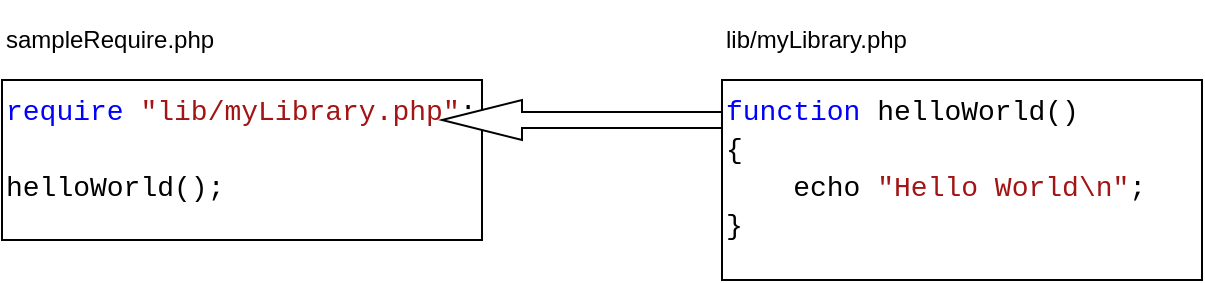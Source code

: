 <mxfile version="24.2.5" type="device" pages="4">
  <diagram name="Require" id="0D8QAdTb2SCwNCHoiwue">
    <mxGraphModel dx="1434" dy="836" grid="1" gridSize="10" guides="1" tooltips="1" connect="1" arrows="1" fold="1" page="1" pageScale="1" pageWidth="827" pageHeight="1169" math="0" shadow="0">
      <root>
        <mxCell id="0" />
        <mxCell id="1" parent="0" />
        <mxCell id="gEsSYRUnvXa0ltDkOcUT-1" value="&lt;div style=&quot;background-color: rgb(255, 255, 255); font-family: Consolas, &amp;quot;Courier New&amp;quot;, monospace; font-size: 14px; line-height: 19px; white-space: pre;&quot;&gt;&lt;div&gt;&lt;span style=&quot;color: #0000ff;&quot;&gt;require&lt;/span&gt; &lt;span style=&quot;color: #a31515;&quot;&gt;&quot;lib/myLibrary.php&quot;&lt;/span&gt;;&lt;/div&gt;&lt;br&gt;&lt;div&gt;helloWorld();&lt;/div&gt;&lt;/div&gt;" style="rounded=0;whiteSpace=wrap;html=1;align=left;verticalAlign=top;" parent="1" vertex="1">
          <mxGeometry x="40" y="80" width="240" height="80" as="geometry" />
        </mxCell>
        <mxCell id="gEsSYRUnvXa0ltDkOcUT-2" value="sampleRequire.php" style="text;html=1;align=left;verticalAlign=middle;whiteSpace=wrap;rounded=0;" parent="1" vertex="1">
          <mxGeometry x="40" y="40" width="240" height="40" as="geometry" />
        </mxCell>
        <mxCell id="gEsSYRUnvXa0ltDkOcUT-6" value="&lt;div style=&quot;background-color: rgb(255, 255, 255); font-family: Consolas, &amp;quot;Courier New&amp;quot;, monospace; font-size: 14px; line-height: 19px; white-space: pre;&quot;&gt;&lt;div style=&quot;line-height: 19px;&quot;&gt;&lt;div&gt;&lt;span style=&quot;color: #0000ff;&quot;&gt;function&lt;/span&gt; helloWorld()&lt;/div&gt;&lt;div&gt;{&lt;/div&gt;&lt;div&gt;&amp;nbsp; &amp;nbsp; echo &lt;span style=&quot;color: #a31515;&quot;&gt;&quot;Hello World\n&quot;&lt;/span&gt;;&lt;/div&gt;&lt;div&gt;}&lt;/div&gt;&lt;/div&gt;&lt;/div&gt;" style="rounded=0;whiteSpace=wrap;html=1;align=left;verticalAlign=top;" parent="1" vertex="1">
          <mxGeometry x="400" y="80" width="240" height="100" as="geometry" />
        </mxCell>
        <mxCell id="gEsSYRUnvXa0ltDkOcUT-7" value="lib/myLibrary.php" style="text;html=1;align=left;verticalAlign=middle;whiteSpace=wrap;rounded=0;" parent="1" vertex="1">
          <mxGeometry x="400" y="40" width="240" height="40" as="geometry" />
        </mxCell>
        <mxCell id="gEsSYRUnvXa0ltDkOcUT-8" value="" style="html=1;shadow=0;dashed=0;align=center;verticalAlign=middle;shape=mxgraph.arrows2.arrow;dy=0.6;dx=40;flipH=1;notch=0;" parent="1" vertex="1">
          <mxGeometry x="260" y="90" width="140" height="20" as="geometry" />
        </mxCell>
      </root>
    </mxGraphModel>
  </diagram>
  <diagram id="hqK4PqSD0ap7aITmlsyi" name="Dependency">
    <mxGraphModel dx="1434" dy="836" grid="1" gridSize="10" guides="1" tooltips="1" connect="1" arrows="1" fold="1" page="1" pageScale="1" pageWidth="827" pageHeight="1169" math="0" shadow="0">
      <root>
        <mxCell id="0" />
        <mxCell id="1" parent="0" />
        <mxCell id="BqSB2_Lh9qhuoGU7GKAm-1" value="Package A" style="rounded=0;whiteSpace=wrap;html=1;" parent="1" vertex="1">
          <mxGeometry x="40" y="120" width="120" height="40" as="geometry" />
        </mxCell>
        <mxCell id="BqSB2_Lh9qhuoGU7GKAm-2" value="Package B" style="rounded=0;whiteSpace=wrap;html=1;" parent="1" vertex="1">
          <mxGeometry x="280" y="40" width="120" height="40" as="geometry" />
        </mxCell>
        <mxCell id="BqSB2_Lh9qhuoGU7GKAm-16" value="require" style="edgeStyle=orthogonalEdgeStyle;rounded=0;orthogonalLoop=1;jettySize=auto;html=1;entryX=0.5;entryY=0;entryDx=0;entryDy=0;" parent="1" source="BqSB2_Lh9qhuoGU7GKAm-3" target="BqSB2_Lh9qhuoGU7GKAm-4" edge="1">
          <mxGeometry relative="1" as="geometry" />
        </mxCell>
        <mxCell id="BqSB2_Lh9qhuoGU7GKAm-3" value="Package X" style="rounded=0;whiteSpace=wrap;html=1;" parent="1" vertex="1">
          <mxGeometry x="520" y="40" width="120" height="40" as="geometry" />
        </mxCell>
        <mxCell id="BqSB2_Lh9qhuoGU7GKAm-4" value="Package Y" style="rounded=0;whiteSpace=wrap;html=1;" parent="1" vertex="1">
          <mxGeometry x="520" y="120" width="120" height="40" as="geometry" />
        </mxCell>
        <mxCell id="BqSB2_Lh9qhuoGU7GKAm-5" value="Package Z" style="rounded=0;whiteSpace=wrap;html=1;" parent="1" vertex="1">
          <mxGeometry x="520" y="200" width="120" height="40" as="geometry" />
        </mxCell>
        <mxCell id="BqSB2_Lh9qhuoGU7GKAm-14" value="require" style="edgeStyle=orthogonalEdgeStyle;rounded=0;orthogonalLoop=1;jettySize=auto;html=1;entryX=0.5;entryY=0;entryDx=0;entryDy=0;" parent="1" source="BqSB2_Lh9qhuoGU7GKAm-6" target="BqSB2_Lh9qhuoGU7GKAm-7" edge="1">
          <mxGeometry relative="1" as="geometry" />
        </mxCell>
        <mxCell id="BqSB2_Lh9qhuoGU7GKAm-6" value="Package C" style="rounded=0;whiteSpace=wrap;html=1;" parent="1" vertex="1">
          <mxGeometry x="280" y="120" width="120" height="40" as="geometry" />
        </mxCell>
        <mxCell id="BqSB2_Lh9qhuoGU7GKAm-7" value="Package D" style="rounded=0;whiteSpace=wrap;html=1;" parent="1" vertex="1">
          <mxGeometry x="280" y="200" width="120" height="40" as="geometry" />
        </mxCell>
        <mxCell id="BqSB2_Lh9qhuoGU7GKAm-8" value="require" style="endArrow=open;html=1;rounded=0;exitX=1;exitY=0.5;exitDx=0;exitDy=0;entryX=0;entryY=0.5;entryDx=0;entryDy=0;endFill=0;" parent="1" source="BqSB2_Lh9qhuoGU7GKAm-1" target="BqSB2_Lh9qhuoGU7GKAm-2" edge="1">
          <mxGeometry width="50" height="50" relative="1" as="geometry">
            <mxPoint x="390" y="350" as="sourcePoint" />
            <mxPoint x="440" y="300" as="targetPoint" />
          </mxGeometry>
        </mxCell>
        <mxCell id="BqSB2_Lh9qhuoGU7GKAm-9" value="require" style="endArrow=open;html=1;rounded=0;exitX=1;exitY=0.5;exitDx=0;exitDy=0;entryX=0;entryY=0.5;entryDx=0;entryDy=0;endFill=0;" parent="1" source="BqSB2_Lh9qhuoGU7GKAm-1" target="BqSB2_Lh9qhuoGU7GKAm-6" edge="1">
          <mxGeometry width="50" height="50" relative="1" as="geometry">
            <mxPoint x="170" y="150" as="sourcePoint" />
            <mxPoint x="290" y="70" as="targetPoint" />
          </mxGeometry>
        </mxCell>
        <mxCell id="BqSB2_Lh9qhuoGU7GKAm-10" value="require" style="endArrow=open;html=1;rounded=0;exitX=1;exitY=0.25;exitDx=0;exitDy=0;entryX=0;entryY=0.25;entryDx=0;entryDy=0;endFill=0;" parent="1" source="BqSB2_Lh9qhuoGU7GKAm-2" target="BqSB2_Lh9qhuoGU7GKAm-3" edge="1">
          <mxGeometry width="50" height="50" relative="1" as="geometry">
            <mxPoint x="170" y="150" as="sourcePoint" />
            <mxPoint x="290" y="70" as="targetPoint" />
          </mxGeometry>
        </mxCell>
        <mxCell id="BqSB2_Lh9qhuoGU7GKAm-11" value="require" style="endArrow=open;html=1;rounded=0;exitX=1;exitY=0.75;exitDx=0;exitDy=0;entryX=0;entryY=0.5;entryDx=0;entryDy=0;endFill=0;" parent="1" source="BqSB2_Lh9qhuoGU7GKAm-2" target="BqSB2_Lh9qhuoGU7GKAm-5" edge="1">
          <mxGeometry width="50" height="50" relative="1" as="geometry">
            <mxPoint x="410" y="70" as="sourcePoint" />
            <mxPoint x="530" y="70" as="targetPoint" />
          </mxGeometry>
        </mxCell>
        <mxCell id="BqSB2_Lh9qhuoGU7GKAm-12" value="require" style="endArrow=open;html=1;rounded=0;exitX=1;exitY=0.25;exitDx=0;exitDy=0;entryX=0;entryY=0.75;entryDx=0;entryDy=0;endFill=0;" parent="1" source="BqSB2_Lh9qhuoGU7GKAm-6" target="BqSB2_Lh9qhuoGU7GKAm-3" edge="1">
          <mxGeometry width="50" height="50" relative="1" as="geometry">
            <mxPoint x="410" y="70" as="sourcePoint" />
            <mxPoint x="530" y="230" as="targetPoint" />
          </mxGeometry>
        </mxCell>
        <mxCell id="BqSB2_Lh9qhuoGU7GKAm-13" value="require" style="endArrow=open;html=1;rounded=0;endFill=0;exitX=1;exitY=0.75;exitDx=0;exitDy=0;" parent="1" source="BqSB2_Lh9qhuoGU7GKAm-6" edge="1">
          <mxGeometry width="50" height="50" relative="1" as="geometry">
            <mxPoint x="400" y="140" as="sourcePoint" />
            <mxPoint x="520" y="220" as="targetPoint" />
          </mxGeometry>
        </mxCell>
        <mxCell id="BqSB2_Lh9qhuoGU7GKAm-15" value="require" style="endArrow=open;html=1;rounded=0;endFill=0;exitX=1;exitY=0.25;exitDx=0;exitDy=0;entryX=0;entryY=0.25;entryDx=0;entryDy=0;" parent="1" source="BqSB2_Lh9qhuoGU7GKAm-7" target="BqSB2_Lh9qhuoGU7GKAm-4" edge="1">
          <mxGeometry width="50" height="50" relative="1" as="geometry">
            <mxPoint x="410" y="150" as="sourcePoint" />
            <mxPoint x="530" y="230" as="targetPoint" />
          </mxGeometry>
        </mxCell>
        <mxCell id="BqSB2_Lh9qhuoGU7GKAm-17" value="require" style="endArrow=open;html=1;rounded=0;endFill=0;entryX=1;entryY=0.75;entryDx=0;entryDy=0;exitX=0;exitY=0.75;exitDx=0;exitDy=0;" parent="1" source="BqSB2_Lh9qhuoGU7GKAm-5" target="BqSB2_Lh9qhuoGU7GKAm-7" edge="1">
          <mxGeometry width="50" height="50" relative="1" as="geometry">
            <mxPoint x="410" y="150" as="sourcePoint" />
            <mxPoint x="530" y="230" as="targetPoint" />
          </mxGeometry>
        </mxCell>
      </root>
    </mxGraphModel>
  </diagram>
  <diagram id="5qymzyjcnZfShBD7J8yE" name="package-php">
    <mxGraphModel dx="1434" dy="836" grid="1" gridSize="10" guides="1" tooltips="1" connect="1" arrows="1" fold="1" page="1" pageScale="1" pageWidth="827" pageHeight="1169" math="0" shadow="0">
      <root>
        <mxCell id="0" />
        <mxCell id="1" parent="0" />
        <mxCell id="OEzy2P9OoRSOZgoKTsx5-1" value="package-php" style="rounded=0;whiteSpace=wrap;html=1;dashed=1;verticalAlign=top;fillColor=#ffe6cc;strokeColor=#d79b00;" parent="1" vertex="1">
          <mxGeometry x="40" y="40" width="300" height="260" as="geometry" />
        </mxCell>
        <mxCell id="OEzy2P9OoRSOZgoKTsx5-10" value="src/samplePackagePhpDev.php" style="rounded=0;whiteSpace=wrap;html=1;align=left;" parent="1" vertex="1">
          <mxGeometry x="60" y="80" width="220" height="20" as="geometry" />
        </mxCell>
        <mxCell id="OEzy2P9OoRSOZgoKTsx5-11" value="src/composer.json" style="rounded=0;whiteSpace=wrap;html=1;align=left;" parent="1" vertex="1">
          <mxGeometry x="60" y="110" width="220" height="20" as="geometry" />
        </mxCell>
        <mxCell id="OEzy2P9OoRSOZgoKTsx5-13" value="src/vendor" style="rounded=0;whiteSpace=wrap;html=1;align=left;verticalAlign=top;" parent="1" vertex="1">
          <mxGeometry x="60" y="140" width="260" height="140" as="geometry" />
        </mxCell>
        <mxCell id="OEzy2P9OoRSOZgoKTsx5-14" value="autoload.php" style="rounded=0;whiteSpace=wrap;html=1;align=left;" parent="1" vertex="1">
          <mxGeometry x="85" y="170" width="215" height="20" as="geometry" />
        </mxCell>
        <mxCell id="OEzy2P9OoRSOZgoKTsx5-15" value="composer" style="rounded=0;whiteSpace=wrap;html=1;align=left;" parent="1" vertex="1">
          <mxGeometry x="85" y="200" width="215" height="20" as="geometry" />
        </mxCell>
        <mxCell id="OEzy2P9OoRSOZgoKTsx5-16" value="umbalaconmeogia/package-php-dev" style="rounded=0;whiteSpace=wrap;html=1;align=left;" parent="1" vertex="1">
          <mxGeometry x="85" y="230" width="215" height="20" as="geometry" />
        </mxCell>
        <mxCell id="OEzy2P9OoRSOZgoKTsx5-17" value="package-php-dev" style="rounded=0;whiteSpace=wrap;html=1;dashed=1;verticalAlign=top;fillColor=#dae8fc;strokeColor=#6c8ebf;" parent="1" vertex="1">
          <mxGeometry x="440" y="140" width="300" height="160" as="geometry" />
        </mxCell>
        <mxCell id="OEzy2P9OoRSOZgoKTsx5-19" value="src" style="rounded=0;whiteSpace=wrap;html=1;align=left;verticalAlign=top;" parent="1" vertex="1">
          <mxGeometry x="460" y="210" width="260" height="60" as="geometry" />
        </mxCell>
        <mxCell id="OEzy2P9OoRSOZgoKTsx5-20" value="MyLibrary2.php" style="rounded=0;whiteSpace=wrap;html=1;align=left;" parent="1" vertex="1">
          <mxGeometry x="482.5" y="240" width="215" height="20" as="geometry" />
        </mxCell>
        <mxCell id="OEzy2P9OoRSOZgoKTsx5-21" value="composer.json" style="rounded=0;whiteSpace=wrap;html=1;align=left;" parent="1" vertex="1">
          <mxGeometry x="460" y="180" width="220" height="20" as="geometry" />
        </mxCell>
        <mxCell id="xNGxQ5cauvIgy3Pv9q0E-1" value="" style="html=1;shadow=0;dashed=0;align=center;verticalAlign=middle;shape=mxgraph.arrows2.arrow;dy=0.6;dx=40;flipH=1;notch=0;" parent="1" vertex="1">
          <mxGeometry x="300" y="230" width="140" height="20" as="geometry" />
        </mxCell>
      </root>
    </mxGraphModel>
  </diagram>
  <diagram name="DevCycle" id="gNuvXXiWN5DsNawFxvxj">
    <mxGraphModel dx="1434" dy="836" grid="1" gridSize="10" guides="1" tooltips="1" connect="1" arrows="1" fold="1" page="1" pageScale="1" pageWidth="827" pageHeight="1169" math="0" shadow="0">
      <root>
        <mxCell id="s2Q4l4Bj1lQFYsFmAgVf-0" />
        <mxCell id="s2Q4l4Bj1lQFYsFmAgVf-1" parent="s2Q4l4Bj1lQFYsFmAgVf-0" />
        <mxCell id="U91a8aiaYyD7HsfwmFCU-1" value="Internet" style="rounded=0;whiteSpace=wrap;html=1;dashed=1;verticalAlign=top;" vertex="1" parent="s2Q4l4Bj1lQFYsFmAgVf-1">
          <mxGeometry x="440" y="40" width="240" height="440" as="geometry" />
        </mxCell>
        <mxCell id="U91a8aiaYyD7HsfwmFCU-0" value="Local PC" style="rounded=0;whiteSpace=wrap;html=1;dashed=1;verticalAlign=top;" vertex="1" parent="s2Q4l4Bj1lQFYsFmAgVf-1">
          <mxGeometry x="40" y="40" width="280" height="440" as="geometry" />
        </mxCell>
        <mxCell id="s2Q4l4Bj1lQFYsFmAgVf-2" value="Chương trình thực thi" style="rounded=0;whiteSpace=wrap;html=1;dashed=1;verticalAlign=top;fillColor=#ffe6cc;strokeColor=#d79b00;" vertex="1" parent="s2Q4l4Bj1lQFYsFmAgVf-1">
          <mxGeometry x="80" y="80" width="220" height="180" as="geometry" />
        </mxCell>
        <mxCell id="s2Q4l4Bj1lQFYsFmAgVf-4" value="composer.json" style="rounded=0;whiteSpace=wrap;html=1;align=left;" vertex="1" parent="s2Q4l4Bj1lQFYsFmAgVf-1">
          <mxGeometry x="100" y="120" width="140" height="20" as="geometry" />
        </mxCell>
        <mxCell id="s2Q4l4Bj1lQFYsFmAgVf-5" value="vendor" style="rounded=0;whiteSpace=wrap;html=1;align=left;verticalAlign=top;" vertex="1" parent="s2Q4l4Bj1lQFYsFmAgVf-1">
          <mxGeometry x="100" y="150" width="180" height="90" as="geometry" />
        </mxCell>
        <mxCell id="s2Q4l4Bj1lQFYsFmAgVf-6" value="autoload.php" style="rounded=0;whiteSpace=wrap;html=1;align=left;" vertex="1" parent="s2Q4l4Bj1lQFYsFmAgVf-1">
          <mxGeometry x="125" y="180" width="115" height="20" as="geometry" />
        </mxCell>
        <mxCell id="s2Q4l4Bj1lQFYsFmAgVf-8" value="required-package" style="rounded=0;whiteSpace=wrap;html=1;align=left;" vertex="1" parent="s2Q4l4Bj1lQFYsFmAgVf-1">
          <mxGeometry x="125" y="210" width="115" height="20" as="geometry" />
        </mxCell>
        <mxCell id="KjVH-CQq3qMvjSCtkG2u-0" value="" style="group" vertex="1" connectable="0" parent="s2Q4l4Bj1lQFYsFmAgVf-1">
          <mxGeometry x="460" y="320" width="180" height="110" as="geometry" />
        </mxCell>
        <mxCell id="s2Q4l4Bj1lQFYsFmAgVf-9" value="required-package" style="rounded=0;whiteSpace=wrap;html=1;dashed=1;verticalAlign=top;fillColor=#dae8fc;strokeColor=#6c8ebf;" vertex="1" parent="KjVH-CQq3qMvjSCtkG2u-0">
          <mxGeometry width="180" height="110" as="geometry" />
        </mxCell>
        <mxCell id="s2Q4l4Bj1lQFYsFmAgVf-10" value="src" style="rounded=0;whiteSpace=wrap;html=1;align=left;verticalAlign=top;" vertex="1" parent="KjVH-CQq3qMvjSCtkG2u-0">
          <mxGeometry x="20" y="70" width="140" height="20" as="geometry" />
        </mxCell>
        <mxCell id="s2Q4l4Bj1lQFYsFmAgVf-12" value="composer.json" style="rounded=0;whiteSpace=wrap;html=1;align=left;" vertex="1" parent="KjVH-CQq3qMvjSCtkG2u-0">
          <mxGeometry x="20" y="40" width="140" height="20" as="geometry" />
        </mxCell>
        <mxCell id="KjVH-CQq3qMvjSCtkG2u-1" value="" style="group" vertex="1" connectable="0" parent="s2Q4l4Bj1lQFYsFmAgVf-1">
          <mxGeometry x="92.5" y="320" width="180" height="110" as="geometry" />
        </mxCell>
        <mxCell id="KjVH-CQq3qMvjSCtkG2u-2" value="required-package" style="rounded=0;whiteSpace=wrap;html=1;dashed=1;verticalAlign=top;fillColor=#dae8fc;strokeColor=#6c8ebf;" vertex="1" parent="KjVH-CQq3qMvjSCtkG2u-1">
          <mxGeometry width="180" height="110" as="geometry" />
        </mxCell>
        <mxCell id="KjVH-CQq3qMvjSCtkG2u-3" value="src" style="rounded=0;whiteSpace=wrap;html=1;align=left;verticalAlign=top;" vertex="1" parent="KjVH-CQq3qMvjSCtkG2u-1">
          <mxGeometry x="20" y="70" width="140" height="20" as="geometry" />
        </mxCell>
        <mxCell id="KjVH-CQq3qMvjSCtkG2u-4" value="composer.json" style="rounded=0;whiteSpace=wrap;html=1;align=left;" vertex="1" parent="KjVH-CQq3qMvjSCtkG2u-1">
          <mxGeometry x="20" y="40" width="140" height="20" as="geometry" />
        </mxCell>
        <mxCell id="KjVH-CQq3qMvjSCtkG2u-5" value="Packagist" style="rounded=0;whiteSpace=wrap;html=1;" vertex="1" parent="s2Q4l4Bj1lQFYsFmAgVf-1">
          <mxGeometry x="460" y="80" width="180" height="40" as="geometry" />
        </mxCell>
        <mxCell id="KjVH-CQq3qMvjSCtkG2u-7" value="① Code on Local PC" style="endArrow=classic;html=1;rounded=0;entryX=0.5;entryY=1;entryDx=0;entryDy=0;exitX=0.5;exitY=0;exitDx=0;exitDy=0;" edge="1" parent="s2Q4l4Bj1lQFYsFmAgVf-1" source="KjVH-CQq3qMvjSCtkG2u-2" target="s2Q4l4Bj1lQFYsFmAgVf-8">
          <mxGeometry width="50" height="50" relative="1" as="geometry">
            <mxPoint x="390" y="350" as="sourcePoint" />
            <mxPoint x="440" y="300" as="targetPoint" />
          </mxGeometry>
        </mxCell>
        <mxCell id="KjVH-CQq3qMvjSCtkG2u-9" value="2.1 Download from online repo" style="edgeStyle=orthogonalEdgeStyle;rounded=0;orthogonalLoop=1;jettySize=auto;html=1;entryX=1;entryY=0.5;entryDx=0;entryDy=0;exitX=0.25;exitY=0;exitDx=0;exitDy=0;" edge="1" parent="s2Q4l4Bj1lQFYsFmAgVf-1" source="s2Q4l4Bj1lQFYsFmAgVf-9" target="s2Q4l4Bj1lQFYsFmAgVf-8">
          <mxGeometry relative="1" as="geometry">
            <Array as="points">
              <mxPoint x="505" y="220" />
            </Array>
          </mxGeometry>
        </mxCell>
        <mxCell id="KjVH-CQq3qMvjSCtkG2u-11" value="③ Public on Packagist" style="edgeStyle=orthogonalEdgeStyle;rounded=0;orthogonalLoop=1;jettySize=auto;html=1;entryX=0.75;entryY=1;entryDx=0;entryDy=0;exitX=0.75;exitY=0;exitDx=0;exitDy=0;" edge="1" parent="s2Q4l4Bj1lQFYsFmAgVf-1" source="s2Q4l4Bj1lQFYsFmAgVf-9" target="KjVH-CQq3qMvjSCtkG2u-5">
          <mxGeometry relative="1" as="geometry" />
        </mxCell>
        <mxCell id="KjVH-CQq3qMvjSCtkG2u-12" value="② Push to online repository" style="edgeStyle=orthogonalEdgeStyle;rounded=0;orthogonalLoop=1;jettySize=auto;html=1;" edge="1" parent="s2Q4l4Bj1lQFYsFmAgVf-1" source="KjVH-CQq3qMvjSCtkG2u-2" target="s2Q4l4Bj1lQFYsFmAgVf-9">
          <mxGeometry relative="1" as="geometry" />
        </mxCell>
      </root>
    </mxGraphModel>
  </diagram>
</mxfile>
